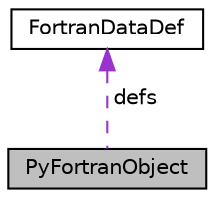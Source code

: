 digraph "PyFortranObject"
{
 // LATEX_PDF_SIZE
  edge [fontname="Helvetica",fontsize="10",labelfontname="Helvetica",labelfontsize="10"];
  node [fontname="Helvetica",fontsize="10",shape=record];
  Node1 [label="PyFortranObject",height=0.2,width=0.4,color="black", fillcolor="grey75", style="filled", fontcolor="black",tooltip=" "];
  Node2 -> Node1 [dir="back",color="darkorchid3",fontsize="10",style="dashed",label=" defs" ,fontname="Helvetica"];
  Node2 [label="FortranDataDef",height=0.2,width=0.4,color="black", fillcolor="white", style="filled",URL="$structFortranDataDef.html",tooltip=" "];
}
